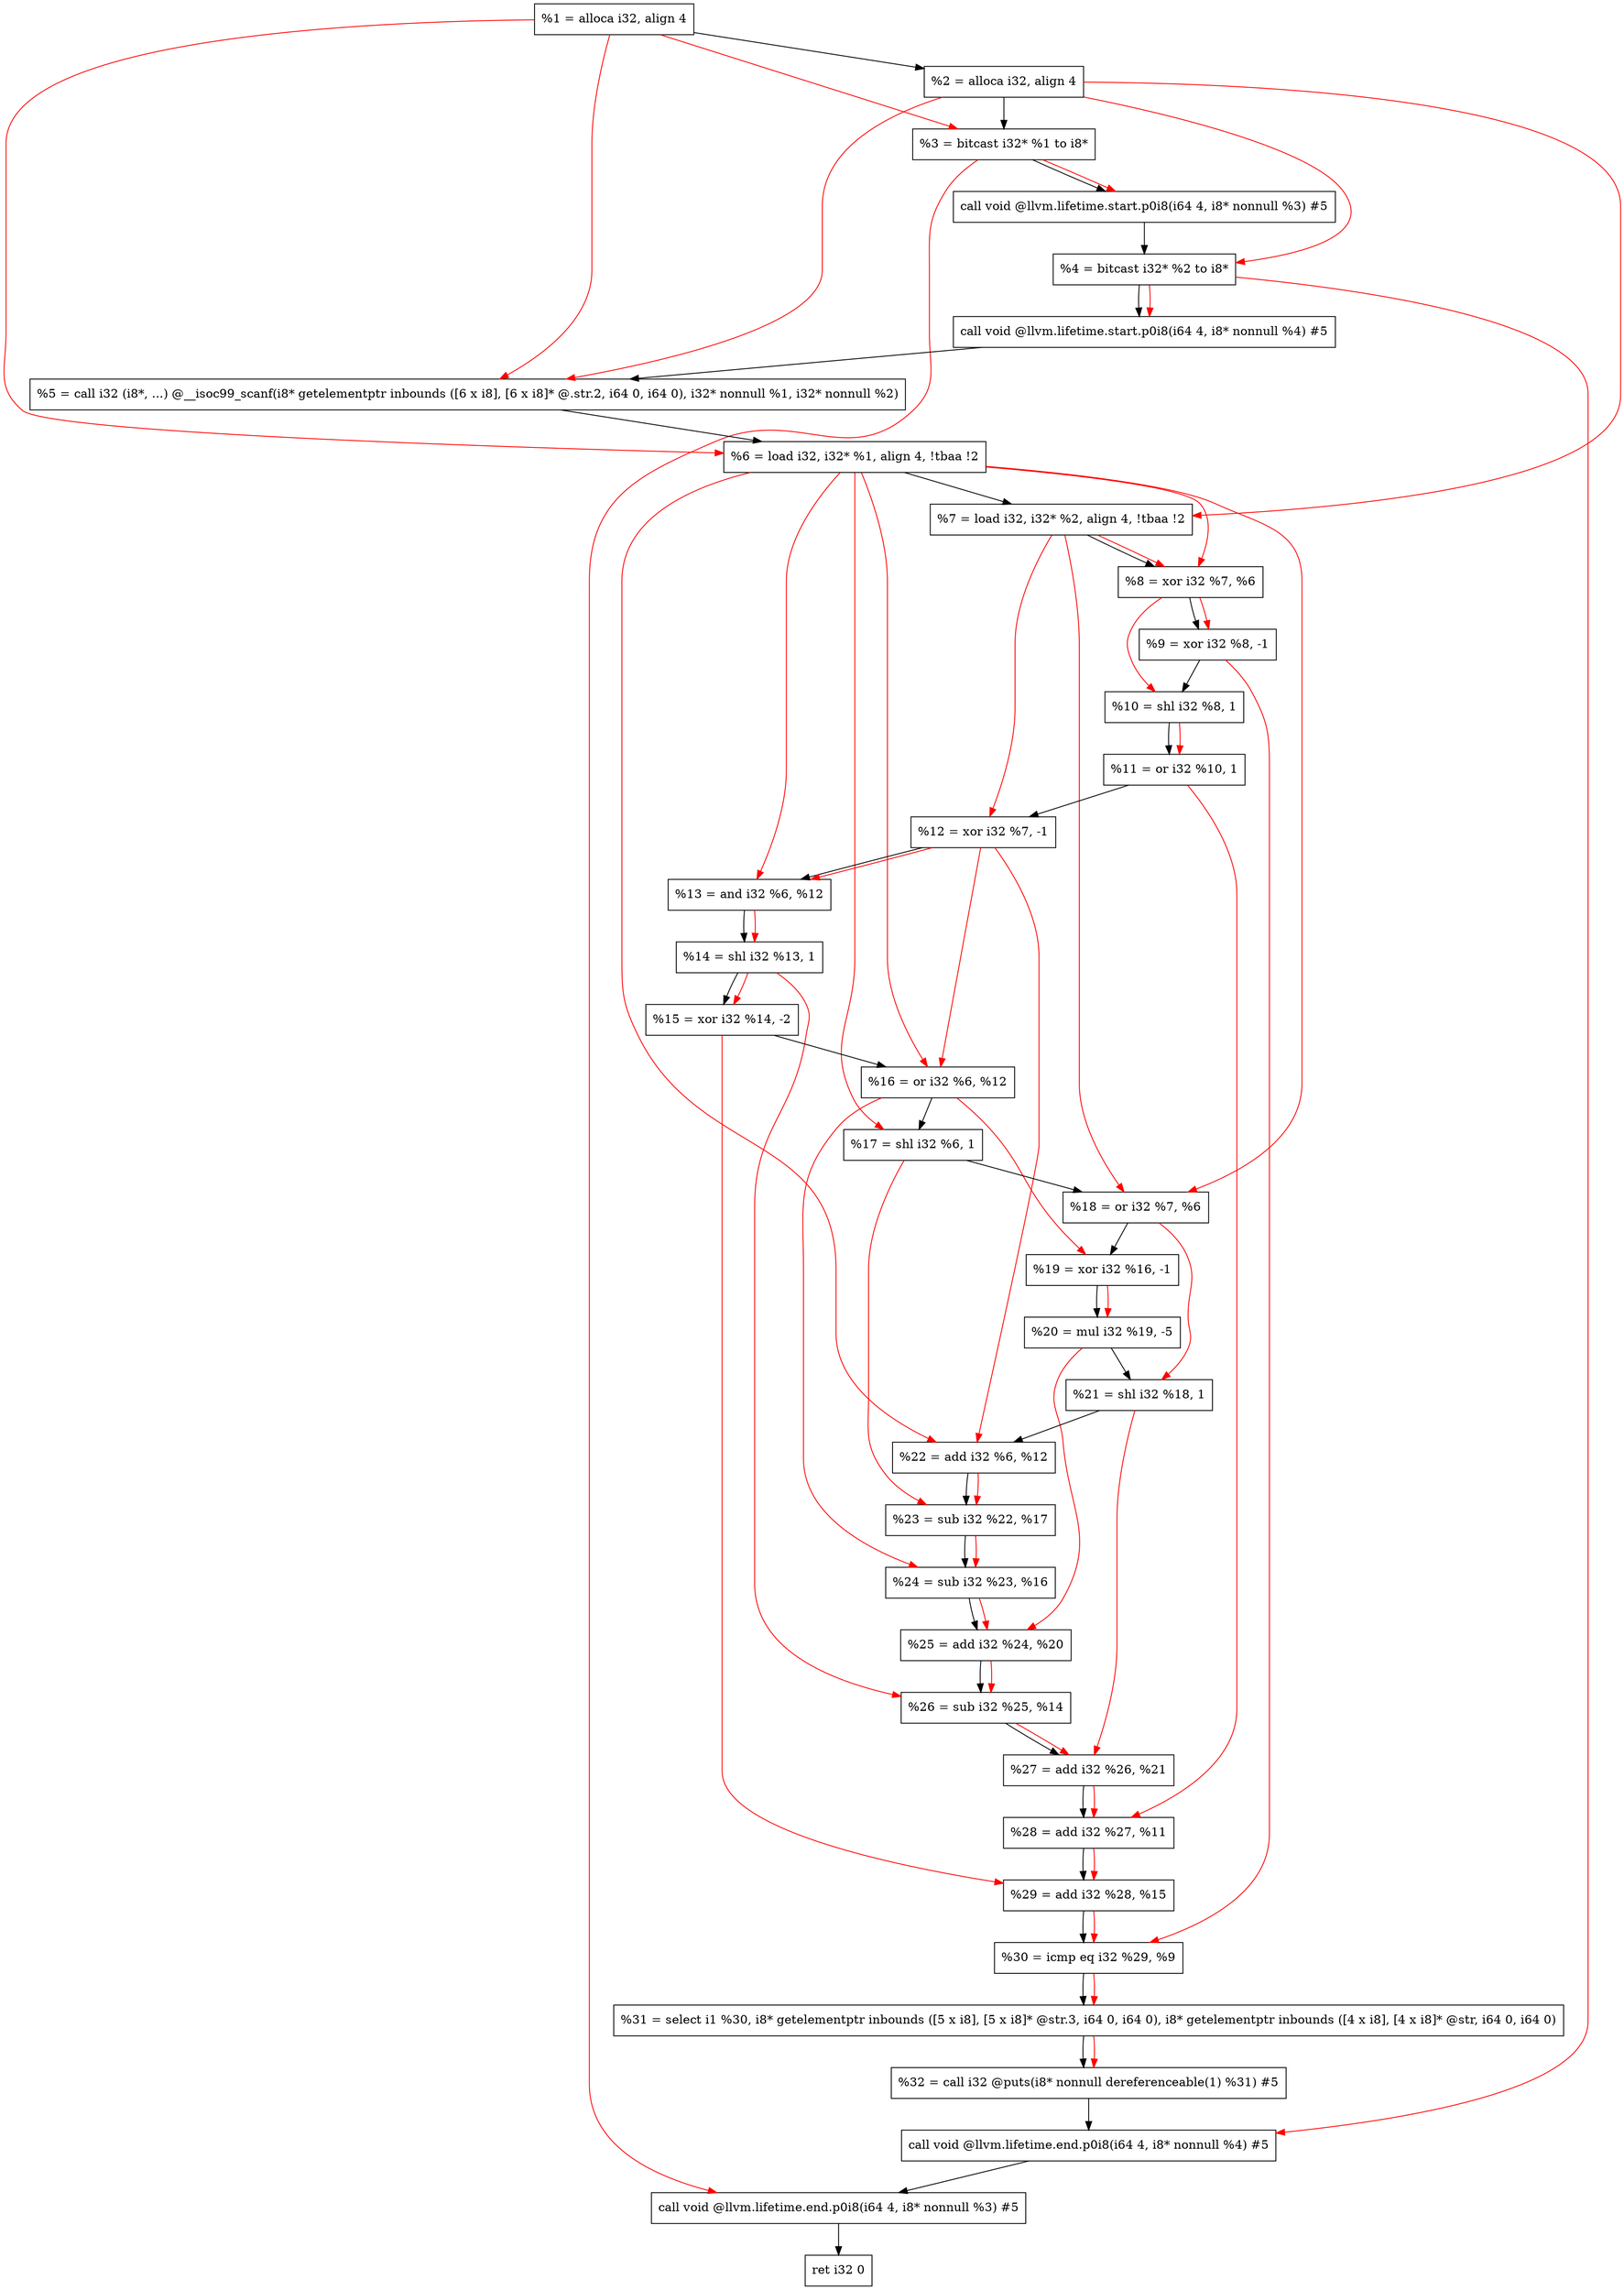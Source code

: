 digraph "DFG for'main' function" {
	Node0x956c58[shape=record, label="  %1 = alloca i32, align 4"];
	Node0x956cd8[shape=record, label="  %2 = alloca i32, align 4"];
	Node0x956d68[shape=record, label="  %3 = bitcast i32* %1 to i8*"];
	Node0x9571c8[shape=record, label="  call void @llvm.lifetime.start.p0i8(i64 4, i8* nonnull %3) #5"];
	Node0x9572a8[shape=record, label="  %4 = bitcast i32* %2 to i8*"];
	Node0x9573c8[shape=record, label="  call void @llvm.lifetime.start.p0i8(i64 4, i8* nonnull %4) #5"];
	Node0x957600[shape=record, label="  %5 = call i32 (i8*, ...) @__isoc99_scanf(i8* getelementptr inbounds ([6 x i8], [6 x i8]* @.str.2, i64 0, i64 0), i32* nonnull %1, i32* nonnull %2)"];
	Node0x9576b8[shape=record, label="  %6 = load i32, i32* %1, align 4, !tbaa !2"];
	Node0x958628[shape=record, label="  %7 = load i32, i32* %2, align 4, !tbaa !2"];
	Node0x958cb0[shape=record, label="  %8 = xor i32 %7, %6"];
	Node0x958d20[shape=record, label="  %9 = xor i32 %8, -1"];
	Node0x958d90[shape=record, label="  %10 = shl i32 %8, 1"];
	Node0x958e00[shape=record, label="  %11 = or i32 %10, 1"];
	Node0x958e70[shape=record, label="  %12 = xor i32 %7, -1"];
	Node0x958ee0[shape=record, label="  %13 = and i32 %6, %12"];
	Node0x958f50[shape=record, label="  %14 = shl i32 %13, 1"];
	Node0x958fc0[shape=record, label="  %15 = xor i32 %14, -2"];
	Node0x959030[shape=record, label="  %16 = or i32 %6, %12"];
	Node0x9590a0[shape=record, label="  %17 = shl i32 %6, 1"];
	Node0x959110[shape=record, label="  %18 = or i32 %7, %6"];
	Node0x959180[shape=record, label="  %19 = xor i32 %16, -1"];
	Node0x9591f0[shape=record, label="  %20 = mul i32 %19, -5"];
	Node0x959260[shape=record, label="  %21 = shl i32 %18, 1"];
	Node0x9592d0[shape=record, label="  %22 = add i32 %6, %12"];
	Node0x959340[shape=record, label="  %23 = sub i32 %22, %17"];
	Node0x9593b0[shape=record, label="  %24 = sub i32 %23, %16"];
	Node0x959420[shape=record, label="  %25 = add i32 %24, %20"];
	Node0x959490[shape=record, label="  %26 = sub i32 %25, %14"];
	Node0x959500[shape=record, label="  %27 = add i32 %26, %21"];
	Node0x959570[shape=record, label="  %28 = add i32 %27, %11"];
	Node0x9595e0[shape=record, label="  %29 = add i32 %28, %15"];
	Node0x959650[shape=record, label="  %30 = icmp eq i32 %29, %9"];
	Node0x8f79d8[shape=record, label="  %31 = select i1 %30, i8* getelementptr inbounds ([5 x i8], [5 x i8]* @str.3, i64 0, i64 0), i8* getelementptr inbounds ([4 x i8], [4 x i8]* @str, i64 0, i64 0)"];
	Node0x9596e0[shape=record, label="  %32 = call i32 @puts(i8* nonnull dereferenceable(1) %31) #5"];
	Node0x959b48[shape=record, label="  call void @llvm.lifetime.end.p0i8(i64 4, i8* nonnull %4) #5"];
	Node0x959ca8[shape=record, label="  call void @llvm.lifetime.end.p0i8(i64 4, i8* nonnull %3) #5"];
	Node0x959d68[shape=record, label="  ret i32 0"];
	Node0x956c58 -> Node0x956cd8;
	Node0x956cd8 -> Node0x956d68;
	Node0x956d68 -> Node0x9571c8;
	Node0x9571c8 -> Node0x9572a8;
	Node0x9572a8 -> Node0x9573c8;
	Node0x9573c8 -> Node0x957600;
	Node0x957600 -> Node0x9576b8;
	Node0x9576b8 -> Node0x958628;
	Node0x958628 -> Node0x958cb0;
	Node0x958cb0 -> Node0x958d20;
	Node0x958d20 -> Node0x958d90;
	Node0x958d90 -> Node0x958e00;
	Node0x958e00 -> Node0x958e70;
	Node0x958e70 -> Node0x958ee0;
	Node0x958ee0 -> Node0x958f50;
	Node0x958f50 -> Node0x958fc0;
	Node0x958fc0 -> Node0x959030;
	Node0x959030 -> Node0x9590a0;
	Node0x9590a0 -> Node0x959110;
	Node0x959110 -> Node0x959180;
	Node0x959180 -> Node0x9591f0;
	Node0x9591f0 -> Node0x959260;
	Node0x959260 -> Node0x9592d0;
	Node0x9592d0 -> Node0x959340;
	Node0x959340 -> Node0x9593b0;
	Node0x9593b0 -> Node0x959420;
	Node0x959420 -> Node0x959490;
	Node0x959490 -> Node0x959500;
	Node0x959500 -> Node0x959570;
	Node0x959570 -> Node0x9595e0;
	Node0x9595e0 -> Node0x959650;
	Node0x959650 -> Node0x8f79d8;
	Node0x8f79d8 -> Node0x9596e0;
	Node0x9596e0 -> Node0x959b48;
	Node0x959b48 -> Node0x959ca8;
	Node0x959ca8 -> Node0x959d68;
edge [color=red]
	Node0x956c58 -> Node0x956d68;
	Node0x956d68 -> Node0x9571c8;
	Node0x956cd8 -> Node0x9572a8;
	Node0x9572a8 -> Node0x9573c8;
	Node0x956c58 -> Node0x957600;
	Node0x956cd8 -> Node0x957600;
	Node0x956c58 -> Node0x9576b8;
	Node0x956cd8 -> Node0x958628;
	Node0x958628 -> Node0x958cb0;
	Node0x9576b8 -> Node0x958cb0;
	Node0x958cb0 -> Node0x958d20;
	Node0x958cb0 -> Node0x958d90;
	Node0x958d90 -> Node0x958e00;
	Node0x958628 -> Node0x958e70;
	Node0x9576b8 -> Node0x958ee0;
	Node0x958e70 -> Node0x958ee0;
	Node0x958ee0 -> Node0x958f50;
	Node0x958f50 -> Node0x958fc0;
	Node0x9576b8 -> Node0x959030;
	Node0x958e70 -> Node0x959030;
	Node0x9576b8 -> Node0x9590a0;
	Node0x958628 -> Node0x959110;
	Node0x9576b8 -> Node0x959110;
	Node0x959030 -> Node0x959180;
	Node0x959180 -> Node0x9591f0;
	Node0x959110 -> Node0x959260;
	Node0x9576b8 -> Node0x9592d0;
	Node0x958e70 -> Node0x9592d0;
	Node0x9592d0 -> Node0x959340;
	Node0x9590a0 -> Node0x959340;
	Node0x959340 -> Node0x9593b0;
	Node0x959030 -> Node0x9593b0;
	Node0x9593b0 -> Node0x959420;
	Node0x9591f0 -> Node0x959420;
	Node0x959420 -> Node0x959490;
	Node0x958f50 -> Node0x959490;
	Node0x959490 -> Node0x959500;
	Node0x959260 -> Node0x959500;
	Node0x959500 -> Node0x959570;
	Node0x958e00 -> Node0x959570;
	Node0x959570 -> Node0x9595e0;
	Node0x958fc0 -> Node0x9595e0;
	Node0x9595e0 -> Node0x959650;
	Node0x958d20 -> Node0x959650;
	Node0x959650 -> Node0x8f79d8;
	Node0x8f79d8 -> Node0x9596e0;
	Node0x9572a8 -> Node0x959b48;
	Node0x956d68 -> Node0x959ca8;
}
